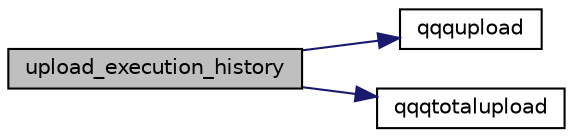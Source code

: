 digraph "upload_execution_history"
{
  edge [fontname="Helvetica",fontsize="10",labelfontname="Helvetica",labelfontsize="10"];
  node [fontname="Helvetica",fontsize="10",shape=record];
  rankdir="LR";
  Node1245 [label="upload_execution_history",height=0.2,width=0.4,color="black", fillcolor="grey75", style="filled", fontcolor="black"];
  Node1245 -> Node1246 [color="midnightblue",fontsize="10",style="solid",fontname="Helvetica"];
  Node1246 [label="qqqupload",height=0.2,width=0.4,color="black", fillcolor="white", style="filled",URL="$inszt__main_8c.html#a109761d7f84a96b5606e507bace276b5"];
  Node1245 -> Node1247 [color="midnightblue",fontsize="10",style="solid",fontname="Helvetica"];
  Node1247 [label="qqqtotalupload",height=0.2,width=0.4,color="black", fillcolor="white", style="filled",URL="$inszt__main_8c.html#aed4c23fb656ecae455f8fa8ed6d9389a"];
}
